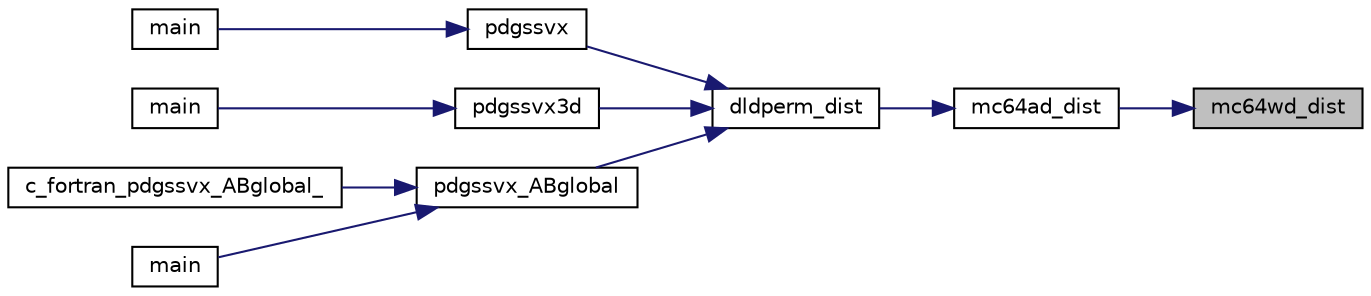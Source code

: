 digraph "mc64wd_dist"
{
 // LATEX_PDF_SIZE
  edge [fontname="Helvetica",fontsize="10",labelfontname="Helvetica",labelfontsize="10"];
  node [fontname="Helvetica",fontsize="10",shape=record];
  rankdir="RL";
  Node1 [label="mc64wd_dist",height=0.2,width=0.4,color="black", fillcolor="grey75", style="filled", fontcolor="black",tooltip=" "];
  Node1 -> Node2 [dir="back",color="midnightblue",fontsize="10",style="solid",fontname="Helvetica"];
  Node2 [label="mc64ad_dist",height=0.2,width=0.4,color="black", fillcolor="white", style="filled",URL="$dldperm__dist_8c.html#ae99ac943ba08efafa52cdadc6faa814e",tooltip=" "];
  Node2 -> Node3 [dir="back",color="midnightblue",fontsize="10",style="solid",fontname="Helvetica"];
  Node3 [label="dldperm_dist",height=0.2,width=0.4,color="black", fillcolor="white", style="filled",URL="$dldperm__dist_8c.html#af48a94e64048d9de84620d03fbfbf5e2",tooltip=" "];
  Node3 -> Node4 [dir="back",color="midnightblue",fontsize="10",style="solid",fontname="Helvetica"];
  Node4 [label="pdgssvx",height=0.2,width=0.4,color="black", fillcolor="white", style="filled",URL="$pdgssvx_8c.html#a0472365ee4aaa86dee102cc6d7325c15",tooltip=" "];
  Node4 -> Node5 [dir="back",color="midnightblue",fontsize="10",style="solid",fontname="Helvetica"];
  Node5 [label="main",height=0.2,width=0.4,color="black", fillcolor="white", style="filled",URL="$pddrive_8c.html#a0ddf1224851353fc92bfbff6f499fa97",tooltip=" "];
  Node3 -> Node6 [dir="back",color="midnightblue",fontsize="10",style="solid",fontname="Helvetica"];
  Node6 [label="pdgssvx3d",height=0.2,width=0.4,color="black", fillcolor="white", style="filled",URL="$pdgssvx3d_8c.html#a4cd295688eb2d11cd956c465f54af439",tooltip=" "];
  Node6 -> Node7 [dir="back",color="midnightblue",fontsize="10",style="solid",fontname="Helvetica"];
  Node7 [label="main",height=0.2,width=0.4,color="black", fillcolor="white", style="filled",URL="$pddrive3d_8c.html#a0ddf1224851353fc92bfbff6f499fa97",tooltip=" "];
  Node3 -> Node8 [dir="back",color="midnightblue",fontsize="10",style="solid",fontname="Helvetica"];
  Node8 [label="pdgssvx_ABglobal",height=0.2,width=0.4,color="black", fillcolor="white", style="filled",URL="$pdgssvx__ABglobal_8c.html#ad4ebc71e92dc92f94b3e119b254e12c0",tooltip=" "];
  Node8 -> Node9 [dir="back",color="midnightblue",fontsize="10",style="solid",fontname="Helvetica"];
  Node9 [label="c_fortran_pdgssvx_ABglobal_",height=0.2,width=0.4,color="black", fillcolor="white", style="filled",URL="$c__fortran__pdgssvx__ABglobal_8c.html#aa1baf429024a74195e692bc933e1e4e5",tooltip=" "];
  Node8 -> Node10 [dir="back",color="midnightblue",fontsize="10",style="solid",fontname="Helvetica"];
  Node10 [label="main",height=0.2,width=0.4,color="black", fillcolor="white", style="filled",URL="$pddrive1__ABglobal_8c.html#a0ddf1224851353fc92bfbff6f499fa97",tooltip=" "];
}
